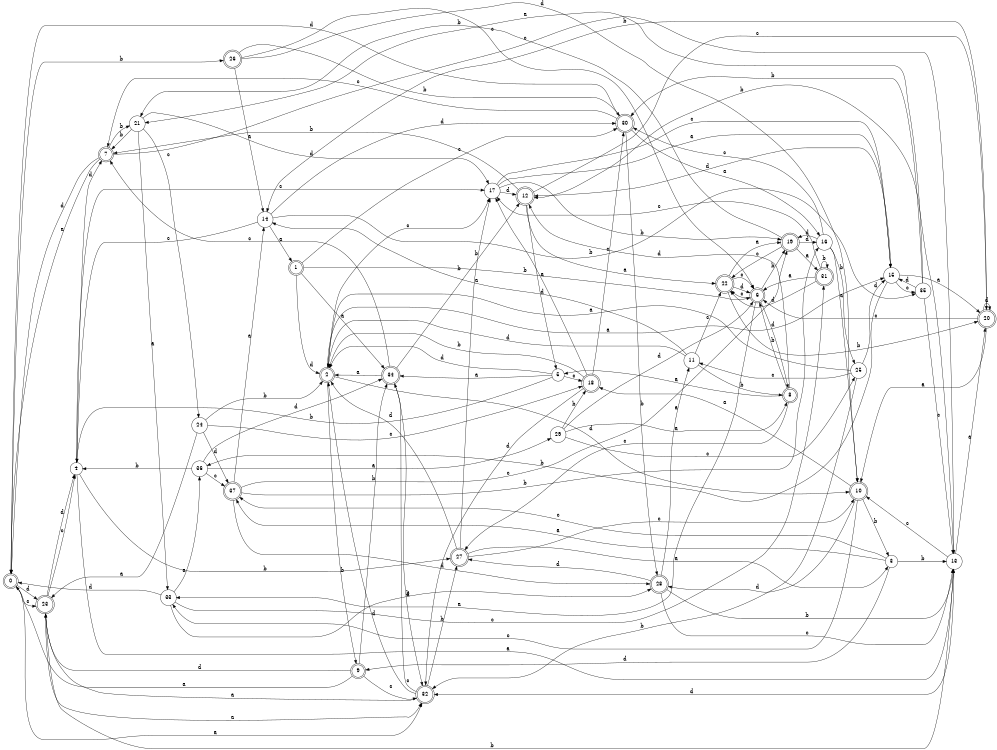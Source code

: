 digraph n31_10 {
__start0 [label="" shape="none"];

rankdir=LR;
size="8,5";

s0 [style="rounded,filled", color="black", fillcolor="white" shape="doublecircle", label="0"];
s1 [style="rounded,filled", color="black", fillcolor="white" shape="doublecircle", label="1"];
s2 [style="rounded,filled", color="black", fillcolor="white" shape="doublecircle", label="2"];
s3 [style="filled", color="black", fillcolor="white" shape="circle", label="3"];
s4 [style="filled", color="black", fillcolor="white" shape="circle", label="4"];
s5 [style="filled", color="black", fillcolor="white" shape="circle", label="5"];
s6 [style="rounded,filled", color="black", fillcolor="white" shape="doublecircle", label="6"];
s7 [style="rounded,filled", color="black", fillcolor="white" shape="doublecircle", label="7"];
s8 [style="rounded,filled", color="black", fillcolor="white" shape="doublecircle", label="8"];
s9 [style="rounded,filled", color="black", fillcolor="white" shape="doublecircle", label="9"];
s10 [style="rounded,filled", color="black", fillcolor="white" shape="doublecircle", label="10"];
s11 [style="filled", color="black", fillcolor="white" shape="circle", label="11"];
s12 [style="rounded,filled", color="black", fillcolor="white" shape="doublecircle", label="12"];
s13 [style="filled", color="black", fillcolor="white" shape="circle", label="13"];
s14 [style="filled", color="black", fillcolor="white" shape="circle", label="14"];
s15 [style="filled", color="black", fillcolor="white" shape="circle", label="15"];
s16 [style="filled", color="black", fillcolor="white" shape="circle", label="16"];
s17 [style="filled", color="black", fillcolor="white" shape="circle", label="17"];
s18 [style="rounded,filled", color="black", fillcolor="white" shape="doublecircle", label="18"];
s19 [style="rounded,filled", color="black", fillcolor="white" shape="doublecircle", label="19"];
s20 [style="rounded,filled", color="black", fillcolor="white" shape="doublecircle", label="20"];
s21 [style="filled", color="black", fillcolor="white" shape="circle", label="21"];
s22 [style="rounded,filled", color="black", fillcolor="white" shape="doublecircle", label="22"];
s23 [style="rounded,filled", color="black", fillcolor="white" shape="doublecircle", label="23"];
s24 [style="filled", color="black", fillcolor="white" shape="circle", label="24"];
s25 [style="filled", color="black", fillcolor="white" shape="circle", label="25"];
s26 [style="rounded,filled", color="black", fillcolor="white" shape="doublecircle", label="26"];
s27 [style="rounded,filled", color="black", fillcolor="white" shape="doublecircle", label="27"];
s28 [style="rounded,filled", color="black", fillcolor="white" shape="doublecircle", label="28"];
s29 [style="filled", color="black", fillcolor="white" shape="circle", label="29"];
s30 [style="rounded,filled", color="black", fillcolor="white" shape="doublecircle", label="30"];
s31 [style="rounded,filled", color="black", fillcolor="white" shape="doublecircle", label="31"];
s32 [style="rounded,filled", color="black", fillcolor="white" shape="doublecircle", label="32"];
s33 [style="filled", color="black", fillcolor="white" shape="circle", label="33"];
s34 [style="rounded,filled", color="black", fillcolor="white" shape="doublecircle", label="34"];
s35 [style="filled", color="black", fillcolor="white" shape="circle", label="35"];
s36 [style="filled", color="black", fillcolor="white" shape="circle", label="36"];
s37 [style="rounded,filled", color="black", fillcolor="white" shape="doublecircle", label="37"];
s0 -> s32 [label="a"];
s0 -> s26 [label="b"];
s0 -> s23 [label="c"];
s0 -> s23 [label="d"];
s1 -> s34 [label="a"];
s1 -> s6 [label="b"];
s1 -> s30 [label="c"];
s1 -> s2 [label="d"];
s2 -> s15 [label="a"];
s2 -> s9 [label="b"];
s2 -> s17 [label="c"];
s2 -> s10 [label="d"];
s3 -> s37 [label="a"];
s3 -> s13 [label="b"];
s3 -> s37 [label="c"];
s3 -> s9 [label="d"];
s4 -> s13 [label="a"];
s4 -> s27 [label="b"];
s4 -> s17 [label="c"];
s4 -> s7 [label="d"];
s5 -> s34 [label="a"];
s5 -> s4 [label="b"];
s5 -> s18 [label="c"];
s5 -> s2 [label="d"];
s6 -> s33 [label="a"];
s6 -> s19 [label="b"];
s6 -> s22 [label="c"];
s6 -> s8 [label="d"];
s7 -> s0 [label="a"];
s7 -> s21 [label="b"];
s7 -> s13 [label="c"];
s7 -> s0 [label="d"];
s8 -> s5 [label="a"];
s8 -> s6 [label="b"];
s8 -> s27 [label="c"];
s8 -> s12 [label="d"];
s9 -> s0 [label="a"];
s9 -> s34 [label="b"];
s9 -> s32 [label="c"];
s9 -> s23 [label="d"];
s10 -> s18 [label="a"];
s10 -> s3 [label="b"];
s10 -> s33 [label="c"];
s10 -> s28 [label="d"];
s11 -> s14 [label="a"];
s11 -> s8 [label="b"];
s11 -> s22 [label="c"];
s11 -> s2 [label="d"];
s12 -> s22 [label="a"];
s12 -> s7 [label="b"];
s12 -> s20 [label="c"];
s12 -> s5 [label="d"];
s13 -> s20 [label="a"];
s13 -> s12 [label="b"];
s13 -> s10 [label="c"];
s13 -> s32 [label="d"];
s14 -> s1 [label="a"];
s14 -> s35 [label="b"];
s14 -> s4 [label="c"];
s14 -> s30 [label="d"];
s15 -> s20 [label="a"];
s15 -> s36 [label="b"];
s15 -> s35 [label="c"];
s15 -> s12 [label="d"];
s16 -> s10 [label="a"];
s16 -> s25 [label="b"];
s16 -> s30 [label="c"];
s16 -> s19 [label="d"];
s17 -> s15 [label="a"];
s17 -> s19 [label="b"];
s17 -> s15 [label="c"];
s17 -> s12 [label="d"];
s18 -> s17 [label="a"];
s18 -> s2 [label="b"];
s18 -> s30 [label="c"];
s18 -> s32 [label="d"];
s19 -> s31 [label="a"];
s19 -> s21 [label="b"];
s19 -> s22 [label="c"];
s19 -> s16 [label="d"];
s20 -> s10 [label="a"];
s20 -> s14 [label="b"];
s20 -> s6 [label="c"];
s20 -> s20 [label="d"];
s21 -> s33 [label="a"];
s21 -> s7 [label="b"];
s21 -> s24 [label="c"];
s21 -> s17 [label="d"];
s22 -> s19 [label="a"];
s22 -> s20 [label="b"];
s22 -> s6 [label="c"];
s22 -> s6 [label="d"];
s23 -> s32 [label="a"];
s23 -> s13 [label="b"];
s23 -> s4 [label="c"];
s23 -> s4 [label="d"];
s24 -> s23 [label="a"];
s24 -> s2 [label="b"];
s24 -> s18 [label="c"];
s24 -> s37 [label="d"];
s25 -> s2 [label="a"];
s25 -> s32 [label="b"];
s25 -> s11 [label="c"];
s25 -> s15 [label="d"];
s26 -> s14 [label="a"];
s26 -> s30 [label="b"];
s26 -> s6 [label="c"];
s26 -> s10 [label="d"];
s27 -> s3 [label="a"];
s27 -> s17 [label="b"];
s27 -> s10 [label="c"];
s27 -> s2 [label="d"];
s28 -> s11 [label="a"];
s28 -> s13 [label="b"];
s28 -> s13 [label="c"];
s28 -> s27 [label="d"];
s29 -> s8 [label="a"];
s29 -> s18 [label="b"];
s29 -> s25 [label="c"];
s29 -> s6 [label="d"];
s30 -> s16 [label="a"];
s30 -> s28 [label="b"];
s30 -> s7 [label="c"];
s30 -> s0 [label="d"];
s31 -> s6 [label="a"];
s31 -> s31 [label="b"];
s31 -> s17 [label="c"];
s31 -> s22 [label="d"];
s32 -> s23 [label="a"];
s32 -> s27 [label="b"];
s32 -> s34 [label="c"];
s32 -> s2 [label="d"];
s33 -> s36 [label="a"];
s33 -> s28 [label="b"];
s33 -> s31 [label="c"];
s33 -> s0 [label="d"];
s34 -> s2 [label="a"];
s34 -> s12 [label="b"];
s34 -> s7 [label="c"];
s34 -> s32 [label="d"];
s35 -> s21 [label="a"];
s35 -> s30 [label="b"];
s35 -> s13 [label="c"];
s35 -> s15 [label="d"];
s36 -> s29 [label="a"];
s36 -> s4 [label="b"];
s36 -> s37 [label="c"];
s36 -> s34 [label="d"];
s37 -> s14 [label="a"];
s37 -> s16 [label="b"];
s37 -> s19 [label="c"];
s37 -> s28 [label="d"];

}